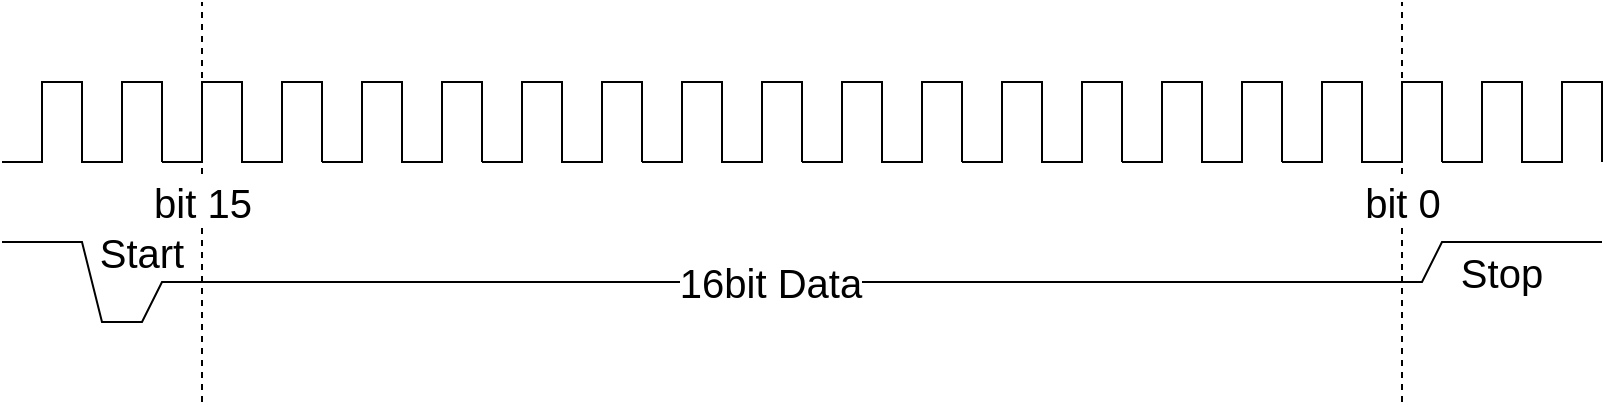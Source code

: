 <mxfile version="27.0.9">
  <diagram name="ページ1" id="_9QZ5y8T6yqAmp0ua9Gw">
    <mxGraphModel dx="570" dy="337" grid="1" gridSize="10" guides="1" tooltips="1" connect="1" arrows="1" fold="1" page="1" pageScale="1" pageWidth="827" pageHeight="1169" math="0" shadow="0">
      <root>
        <mxCell id="0" />
        <mxCell id="1" parent="0" />
        <mxCell id="ULT_UUo3YE9wD12uy11K-1" value="" style="endArrow=none;html=1;rounded=0;" edge="1" parent="1">
          <mxGeometry width="50" height="50" relative="1" as="geometry">
            <mxPoint x="100" y="160" as="sourcePoint" />
            <mxPoint x="180" y="160" as="targetPoint" />
            <Array as="points">
              <mxPoint x="120" y="160" />
              <mxPoint x="120" y="120" />
              <mxPoint x="140" y="120" />
              <mxPoint x="140" y="160" />
              <mxPoint x="160" y="160" />
              <mxPoint x="160" y="120" />
              <mxPoint x="180" y="120" />
            </Array>
          </mxGeometry>
        </mxCell>
        <mxCell id="ULT_UUo3YE9wD12uy11K-2" value="" style="endArrow=none;html=1;rounded=0;" edge="1" parent="1">
          <mxGeometry width="50" height="50" relative="1" as="geometry">
            <mxPoint x="180" y="160" as="sourcePoint" />
            <mxPoint x="260" y="160" as="targetPoint" />
            <Array as="points">
              <mxPoint x="200" y="160" />
              <mxPoint x="200" y="120" />
              <mxPoint x="220" y="120" />
              <mxPoint x="220" y="160" />
              <mxPoint x="240" y="160" />
              <mxPoint x="240" y="120" />
              <mxPoint x="260" y="120" />
            </Array>
          </mxGeometry>
        </mxCell>
        <mxCell id="ULT_UUo3YE9wD12uy11K-3" value="" style="endArrow=none;html=1;rounded=0;" edge="1" parent="1">
          <mxGeometry width="50" height="50" relative="1" as="geometry">
            <mxPoint x="340" y="160" as="sourcePoint" />
            <mxPoint x="420" y="160" as="targetPoint" />
            <Array as="points">
              <mxPoint x="360" y="160" />
              <mxPoint x="360" y="120" />
              <mxPoint x="380" y="120" />
              <mxPoint x="380" y="160" />
              <mxPoint x="400" y="160" />
              <mxPoint x="400" y="120" />
              <mxPoint x="420" y="120" />
            </Array>
          </mxGeometry>
        </mxCell>
        <mxCell id="ULT_UUo3YE9wD12uy11K-4" value="" style="endArrow=none;html=1;rounded=0;" edge="1" parent="1">
          <mxGeometry width="50" height="50" relative="1" as="geometry">
            <mxPoint x="260" y="160" as="sourcePoint" />
            <mxPoint x="340" y="160" as="targetPoint" />
            <Array as="points">
              <mxPoint x="280" y="160" />
              <mxPoint x="280" y="120" />
              <mxPoint x="300" y="120" />
              <mxPoint x="300" y="160" />
              <mxPoint x="320" y="160" />
              <mxPoint x="320" y="120" />
              <mxPoint x="340" y="120" />
            </Array>
          </mxGeometry>
        </mxCell>
        <mxCell id="ULT_UUo3YE9wD12uy11K-5" value="" style="endArrow=none;html=1;rounded=0;" edge="1" parent="1">
          <mxGeometry width="50" height="50" relative="1" as="geometry">
            <mxPoint x="420" y="160" as="sourcePoint" />
            <mxPoint x="500" y="160" as="targetPoint" />
            <Array as="points">
              <mxPoint x="440" y="160" />
              <mxPoint x="440" y="120" />
              <mxPoint x="460" y="120" />
              <mxPoint x="460" y="160" />
              <mxPoint x="480" y="160" />
              <mxPoint x="480" y="120" />
              <mxPoint x="500" y="120" />
            </Array>
          </mxGeometry>
        </mxCell>
        <mxCell id="ULT_UUo3YE9wD12uy11K-6" value="" style="endArrow=none;html=1;rounded=0;" edge="1" parent="1">
          <mxGeometry width="50" height="50" relative="1" as="geometry">
            <mxPoint x="500" y="160" as="sourcePoint" />
            <mxPoint x="580" y="160" as="targetPoint" />
            <Array as="points">
              <mxPoint x="520" y="160" />
              <mxPoint x="520" y="120" />
              <mxPoint x="540" y="120" />
              <mxPoint x="540" y="160" />
              <mxPoint x="560" y="160" />
              <mxPoint x="560" y="120" />
              <mxPoint x="580" y="120" />
            </Array>
          </mxGeometry>
        </mxCell>
        <mxCell id="ULT_UUo3YE9wD12uy11K-7" value="&lt;font style=&quot;font-size: 20px;&quot;&gt;16bit Data&lt;/font&gt;" style="endArrow=none;html=1;rounded=0;" edge="1" parent="1">
          <mxGeometry width="50" height="50" relative="1" as="geometry">
            <mxPoint x="100" y="200" as="sourcePoint" />
            <mxPoint x="900" y="200" as="targetPoint" />
            <Array as="points">
              <mxPoint x="140" y="200" />
              <mxPoint x="150" y="240" />
              <mxPoint x="170" y="240" />
              <mxPoint x="180" y="220" />
              <mxPoint x="810" y="220" />
              <mxPoint x="820" y="200" />
            </Array>
          </mxGeometry>
        </mxCell>
        <mxCell id="ULT_UUo3YE9wD12uy11K-8" value="" style="endArrow=none;html=1;rounded=0;" edge="1" parent="1">
          <mxGeometry width="50" height="50" relative="1" as="geometry">
            <mxPoint x="580" y="160" as="sourcePoint" />
            <mxPoint x="660" y="160" as="targetPoint" />
            <Array as="points">
              <mxPoint x="600" y="160" />
              <mxPoint x="600" y="120" />
              <mxPoint x="620" y="120" />
              <mxPoint x="620" y="160" />
              <mxPoint x="640" y="160" />
              <mxPoint x="640" y="120" />
              <mxPoint x="660" y="120" />
            </Array>
          </mxGeometry>
        </mxCell>
        <mxCell id="ULT_UUo3YE9wD12uy11K-9" value="" style="endArrow=none;html=1;rounded=0;" edge="1" parent="1">
          <mxGeometry width="50" height="50" relative="1" as="geometry">
            <mxPoint x="660" y="160" as="sourcePoint" />
            <mxPoint x="740" y="160" as="targetPoint" />
            <Array as="points">
              <mxPoint x="680" y="160" />
              <mxPoint x="680" y="120" />
              <mxPoint x="700" y="120" />
              <mxPoint x="700" y="160" />
              <mxPoint x="720" y="160" />
              <mxPoint x="720" y="120" />
              <mxPoint x="740" y="120" />
            </Array>
          </mxGeometry>
        </mxCell>
        <mxCell id="ULT_UUo3YE9wD12uy11K-10" value="" style="endArrow=none;html=1;rounded=0;" edge="1" parent="1">
          <mxGeometry width="50" height="50" relative="1" as="geometry">
            <mxPoint x="740" y="160" as="sourcePoint" />
            <mxPoint x="820" y="160" as="targetPoint" />
            <Array as="points">
              <mxPoint x="760" y="160" />
              <mxPoint x="760" y="120" />
              <mxPoint x="780" y="120" />
              <mxPoint x="780" y="160" />
              <mxPoint x="800" y="160" />
              <mxPoint x="800" y="120" />
              <mxPoint x="820" y="120" />
            </Array>
          </mxGeometry>
        </mxCell>
        <mxCell id="ULT_UUo3YE9wD12uy11K-11" value="" style="endArrow=none;html=1;rounded=0;" edge="1" parent="1">
          <mxGeometry width="50" height="50" relative="1" as="geometry">
            <mxPoint x="820" y="160" as="sourcePoint" />
            <mxPoint x="900" y="160" as="targetPoint" />
            <Array as="points">
              <mxPoint x="840" y="160" />
              <mxPoint x="840" y="120" />
              <mxPoint x="860" y="120" />
              <mxPoint x="860" y="160" />
              <mxPoint x="880" y="160" />
              <mxPoint x="880" y="120" />
              <mxPoint x="900" y="120" />
            </Array>
          </mxGeometry>
        </mxCell>
        <mxCell id="ULT_UUo3YE9wD12uy11K-12" value="&lt;font style=&quot;font-size: 20px;&quot;&gt;bit 15&lt;/font&gt;" style="endArrow=none;dashed=1;html=1;rounded=0;" edge="1" parent="1">
          <mxGeometry width="50" height="50" relative="1" as="geometry">
            <mxPoint x="200" y="280" as="sourcePoint" />
            <mxPoint x="200" y="80" as="targetPoint" />
            <mxPoint as="offset" />
          </mxGeometry>
        </mxCell>
        <mxCell id="ULT_UUo3YE9wD12uy11K-14" value="&lt;font style=&quot;font-size: 20px;&quot;&gt;bit 0&lt;/font&gt;" style="endArrow=none;dashed=1;html=1;rounded=0;" edge="1" parent="1">
          <mxGeometry width="50" height="50" relative="1" as="geometry">
            <mxPoint x="800" y="280" as="sourcePoint" />
            <mxPoint x="800" y="80" as="targetPoint" />
          </mxGeometry>
        </mxCell>
        <mxCell id="ULT_UUo3YE9wD12uy11K-15" value="&lt;font style=&quot;font-size: 20px;&quot;&gt;Stop&lt;/font&gt;" style="text;html=1;align=center;verticalAlign=middle;whiteSpace=wrap;rounded=0;" vertex="1" parent="1">
          <mxGeometry x="820" y="200" width="60" height="30" as="geometry" />
        </mxCell>
        <mxCell id="ULT_UUo3YE9wD12uy11K-16" value="&lt;font style=&quot;font-size: 20px;&quot;&gt;Start&lt;/font&gt;" style="text;html=1;align=center;verticalAlign=middle;whiteSpace=wrap;rounded=0;" vertex="1" parent="1">
          <mxGeometry x="140" y="190" width="60" height="30" as="geometry" />
        </mxCell>
      </root>
    </mxGraphModel>
  </diagram>
</mxfile>
